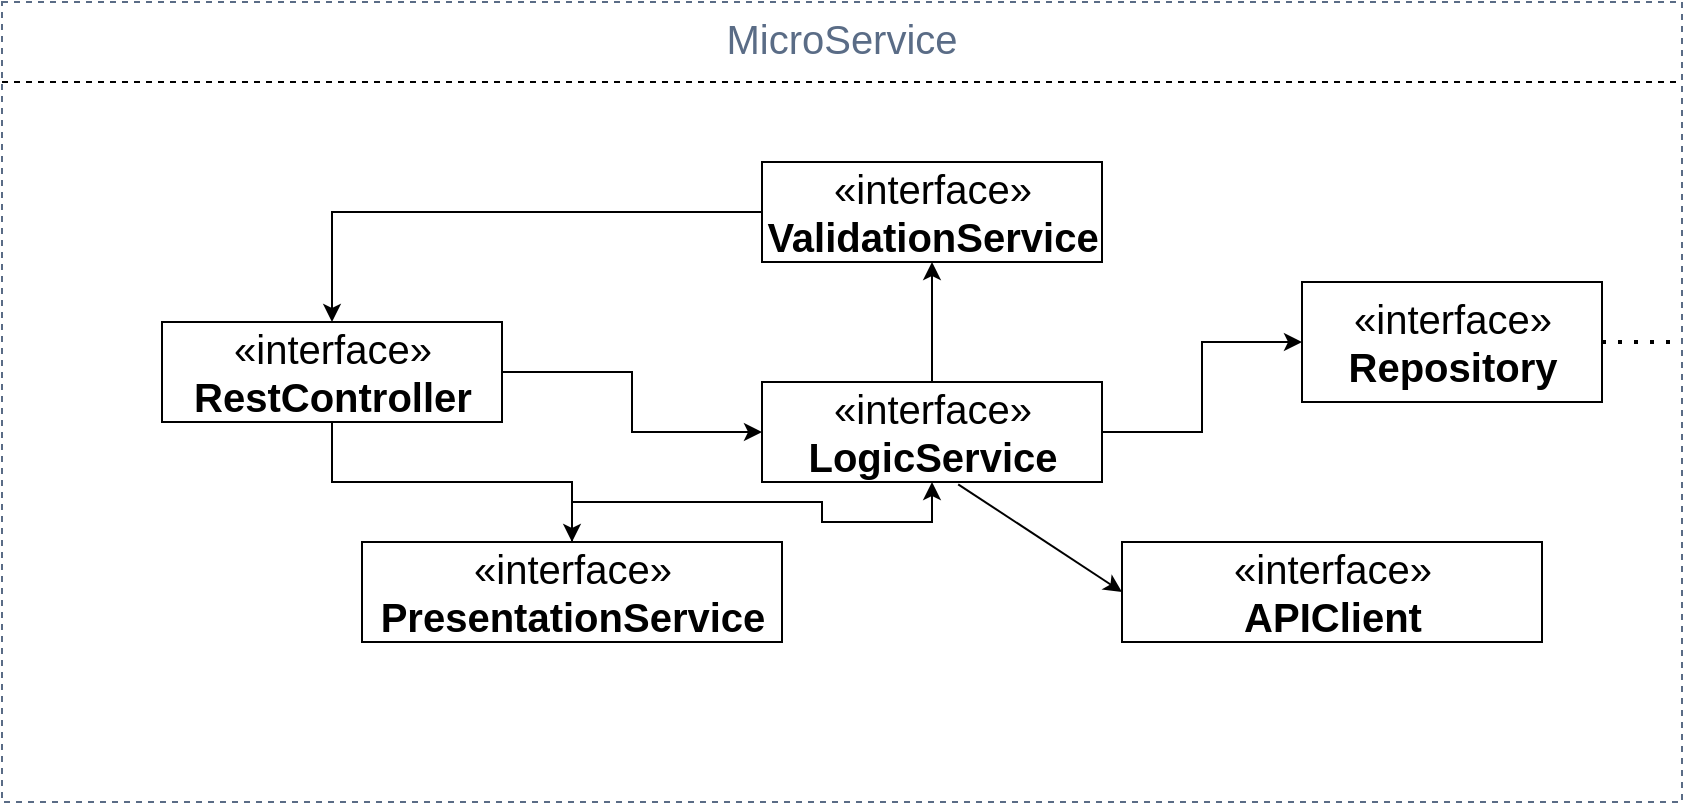 <mxfile version="13.8.3" type="github">
  <diagram id="Ht1M8jgEwFfnCIfOTk4-" name="Page-1">
    <mxGraphModel dx="3133" dy="2674" grid="1" gridSize="10" guides="1" tooltips="1" connect="1" arrows="1" fold="1" page="1" pageScale="1" pageWidth="1169" pageHeight="827" math="0" shadow="0">
      <root>
        <mxCell id="0" />
        <mxCell id="1" parent="0" />
        <mxCell id="okMh3Cy__QlaUFStjwWM-11" value="MicroService" style="fillColor=none;strokeColor=#5A6C86;dashed=1;verticalAlign=top;fontStyle=0;fontColor=#5A6C86;fontSize=20;" parent="1" vertex="1">
          <mxGeometry x="170" y="-570" width="840" height="400" as="geometry" />
        </mxCell>
        <mxCell id="okMh3Cy__QlaUFStjwWM-47" value="" style="edgeStyle=orthogonalEdgeStyle;rounded=0;orthogonalLoop=1;jettySize=auto;html=1;fontSize=20;" parent="1" source="okMh3Cy__QlaUFStjwWM-20" target="okMh3Cy__QlaUFStjwWM-28" edge="1">
          <mxGeometry relative="1" as="geometry" />
        </mxCell>
        <mxCell id="okMh3Cy__QlaUFStjwWM-62" value="" style="edgeStyle=orthogonalEdgeStyle;rounded=0;orthogonalLoop=1;jettySize=auto;html=1;fontSize=20;" parent="1" source="okMh3Cy__QlaUFStjwWM-20" target="okMh3Cy__QlaUFStjwWM-60" edge="1">
          <mxGeometry relative="1" as="geometry" />
        </mxCell>
        <mxCell id="okMh3Cy__QlaUFStjwWM-20" value="«interface»&lt;br&gt;&lt;b&gt;RestController&lt;/b&gt;" style="html=1;fontSize=20;" parent="1" vertex="1">
          <mxGeometry x="250" y="-410" width="170" height="50" as="geometry" />
        </mxCell>
        <mxCell id="okMh3Cy__QlaUFStjwWM-48" value="" style="edgeStyle=orthogonalEdgeStyle;rounded=0;orthogonalLoop=1;jettySize=auto;html=1;fontSize=20;" parent="1" source="okMh3Cy__QlaUFStjwWM-21" target="okMh3Cy__QlaUFStjwWM-20" edge="1">
          <mxGeometry relative="1" as="geometry" />
        </mxCell>
        <mxCell id="okMh3Cy__QlaUFStjwWM-21" value="«interface»&lt;br&gt;&lt;b&gt;ValidationService&lt;/b&gt;" style="html=1;fontSize=20;" parent="1" vertex="1">
          <mxGeometry x="550" y="-490" width="170" height="50" as="geometry" />
        </mxCell>
        <mxCell id="okMh3Cy__QlaUFStjwWM-27" value="«interface»&lt;br&gt;&lt;b&gt;Repository&lt;/b&gt;" style="html=1;fontSize=20;" parent="1" vertex="1">
          <mxGeometry x="820" y="-430" width="150" height="60" as="geometry" />
        </mxCell>
        <mxCell id="okMh3Cy__QlaUFStjwWM-50" value="" style="edgeStyle=orthogonalEdgeStyle;rounded=0;orthogonalLoop=1;jettySize=auto;html=1;fontSize=20;" parent="1" source="okMh3Cy__QlaUFStjwWM-28" target="okMh3Cy__QlaUFStjwWM-21" edge="1">
          <mxGeometry relative="1" as="geometry">
            <Array as="points">
              <mxPoint x="635" y="-400" />
              <mxPoint x="635" y="-400" />
            </Array>
          </mxGeometry>
        </mxCell>
        <mxCell id="okMh3Cy__QlaUFStjwWM-51" value="" style="edgeStyle=orthogonalEdgeStyle;rounded=0;orthogonalLoop=1;jettySize=auto;html=1;fontSize=20;" parent="1" source="okMh3Cy__QlaUFStjwWM-28" target="okMh3Cy__QlaUFStjwWM-27" edge="1">
          <mxGeometry relative="1" as="geometry" />
        </mxCell>
        <mxCell id="okMh3Cy__QlaUFStjwWM-28" value="«interface»&lt;br&gt;&lt;b&gt;LogicService&lt;/b&gt;" style="html=1;fontSize=20;" parent="1" vertex="1">
          <mxGeometry x="550" y="-380" width="170" height="50" as="geometry" />
        </mxCell>
        <mxCell id="okMh3Cy__QlaUFStjwWM-43" value="" style="endArrow=none;dashed=1;html=1;fontSize=20;" parent="1" edge="1">
          <mxGeometry width="50" height="50" relative="1" as="geometry">
            <mxPoint x="170.0" y="-530" as="sourcePoint" />
            <mxPoint x="1010" y="-530" as="targetPoint" />
          </mxGeometry>
        </mxCell>
        <mxCell id="okMh3Cy__QlaUFStjwWM-63" value="" style="edgeStyle=orthogonalEdgeStyle;rounded=0;orthogonalLoop=1;jettySize=auto;html=1;fontSize=20;" parent="1" source="okMh3Cy__QlaUFStjwWM-60" target="okMh3Cy__QlaUFStjwWM-28" edge="1">
          <mxGeometry relative="1" as="geometry" />
        </mxCell>
        <mxCell id="okMh3Cy__QlaUFStjwWM-60" value="«interface»&lt;br&gt;&lt;b&gt;PresentationService&lt;/b&gt;" style="html=1;fontSize=20;" parent="1" vertex="1">
          <mxGeometry x="350" y="-300" width="210" height="50" as="geometry" />
        </mxCell>
        <mxCell id="okMh3Cy__QlaUFStjwWM-64" value="«interface»&lt;br&gt;&lt;b&gt;APIClient&lt;/b&gt;" style="html=1;fontSize=20;" parent="1" vertex="1">
          <mxGeometry x="730" y="-300" width="210" height="50" as="geometry" />
        </mxCell>
        <mxCell id="okMh3Cy__QlaUFStjwWM-67" value="" style="endArrow=classic;html=1;fontSize=20;exitX=0.577;exitY=1.023;exitDx=0;exitDy=0;exitPerimeter=0;entryX=0;entryY=0.5;entryDx=0;entryDy=0;" parent="1" source="okMh3Cy__QlaUFStjwWM-28" target="okMh3Cy__QlaUFStjwWM-64" edge="1">
          <mxGeometry width="50" height="50" relative="1" as="geometry">
            <mxPoint x="620" y="-240" as="sourcePoint" />
            <mxPoint x="650" y="-260" as="targetPoint" />
          </mxGeometry>
        </mxCell>
        <mxCell id="okMh3Cy__QlaUFStjwWM-79" value="" style="endArrow=none;dashed=1;html=1;dashPattern=1 3;strokeWidth=2;fontSize=20;exitX=1;exitY=0.5;exitDx=0;exitDy=0;" parent="1" source="okMh3Cy__QlaUFStjwWM-27" edge="1">
          <mxGeometry width="50" height="50" relative="1" as="geometry">
            <mxPoint x="970" y="-350" as="sourcePoint" />
            <mxPoint x="1010" y="-400" as="targetPoint" />
          </mxGeometry>
        </mxCell>
        <mxCell id="okMh3Cy__QlaUFStjwWM-81" value="" style="endArrow=none;dashed=1;html=1;dashPattern=1 3;strokeWidth=2;fontSize=20;" parent="1" source="okMh3Cy__QlaUFStjwWM-11" edge="1">
          <mxGeometry width="50" height="50" relative="1" as="geometry">
            <mxPoint x="950" y="-240" as="sourcePoint" />
            <mxPoint x="1010" y="-280" as="targetPoint" />
          </mxGeometry>
        </mxCell>
      </root>
    </mxGraphModel>
  </diagram>
</mxfile>
